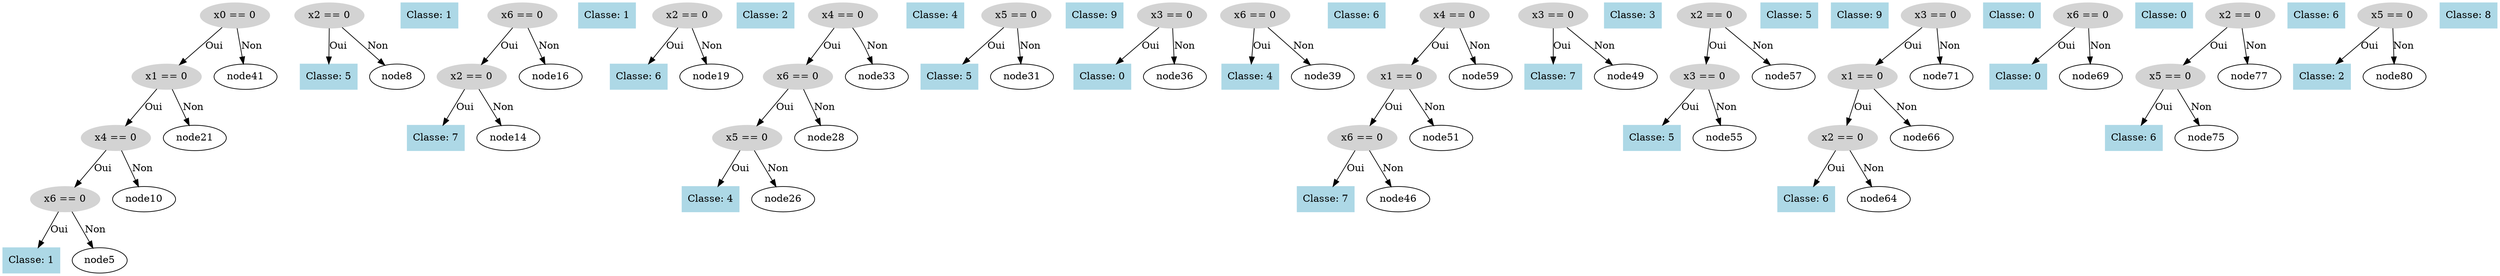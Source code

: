digraph DecisionTree {
  node0 [label="x0 == 0", shape=ellipse, style=filled, color=lightgray];
  node0 -> node1 [label="Oui"];
  node1 [label="x1 == 0", shape=ellipse, style=filled, color=lightgray];
  node1 -> node2 [label="Oui"];
  node2 [label="x4 == 0", shape=ellipse, style=filled, color=lightgray];
  node2 -> node3 [label="Oui"];
  node3 [label="x6 == 0", shape=ellipse, style=filled, color=lightgray];
  node3 -> node4 [label="Oui"];
  node4 [label="Classe: 1", shape=box, style=filled, color=lightblue];
  node3 -> node5 [label="Non"];
  node6 [label="x2 == 0", shape=ellipse, style=filled, color=lightgray];
  node6 -> node7 [label="Oui"];
  node7 [label="Classe: 5", shape=box, style=filled, color=lightblue];
  node6 -> node8 [label="Non"];
  node9 [label="Classe: 1", shape=box, style=filled, color=lightblue];
  node2 -> node10 [label="Non"];
  node11 [label="x6 == 0", shape=ellipse, style=filled, color=lightgray];
  node11 -> node12 [label="Oui"];
  node12 [label="x2 == 0", shape=ellipse, style=filled, color=lightgray];
  node12 -> node13 [label="Oui"];
  node13 [label="Classe: 7", shape=box, style=filled, color=lightblue];
  node12 -> node14 [label="Non"];
  node15 [label="Classe: 1", shape=box, style=filled, color=lightblue];
  node11 -> node16 [label="Non"];
  node17 [label="x2 == 0", shape=ellipse, style=filled, color=lightgray];
  node17 -> node18 [label="Oui"];
  node18 [label="Classe: 6", shape=box, style=filled, color=lightblue];
  node17 -> node19 [label="Non"];
  node20 [label="Classe: 2", shape=box, style=filled, color=lightblue];
  node1 -> node21 [label="Non"];
  node22 [label="x4 == 0", shape=ellipse, style=filled, color=lightgray];
  node22 -> node23 [label="Oui"];
  node23 [label="x6 == 0", shape=ellipse, style=filled, color=lightgray];
  node23 -> node24 [label="Oui"];
  node24 [label="x5 == 0", shape=ellipse, style=filled, color=lightgray];
  node24 -> node25 [label="Oui"];
  node25 [label="Classe: 4", shape=box, style=filled, color=lightblue];
  node24 -> node26 [label="Non"];
  node27 [label="Classe: 4", shape=box, style=filled, color=lightblue];
  node23 -> node28 [label="Non"];
  node29 [label="x5 == 0", shape=ellipse, style=filled, color=lightgray];
  node29 -> node30 [label="Oui"];
  node30 [label="Classe: 5", shape=box, style=filled, color=lightblue];
  node29 -> node31 [label="Non"];
  node32 [label="Classe: 9", shape=box, style=filled, color=lightblue];
  node22 -> node33 [label="Non"];
  node34 [label="x3 == 0", shape=ellipse, style=filled, color=lightgray];
  node34 -> node35 [label="Oui"];
  node35 [label="Classe: 0", shape=box, style=filled, color=lightblue];
  node34 -> node36 [label="Non"];
  node37 [label="x6 == 0", shape=ellipse, style=filled, color=lightgray];
  node37 -> node38 [label="Oui"];
  node38 [label="Classe: 4", shape=box, style=filled, color=lightblue];
  node37 -> node39 [label="Non"];
  node40 [label="Classe: 6", shape=box, style=filled, color=lightblue];
  node0 -> node41 [label="Non"];
  node42 [label="x4 == 0", shape=ellipse, style=filled, color=lightgray];
  node42 -> node43 [label="Oui"];
  node43 [label="x1 == 0", shape=ellipse, style=filled, color=lightgray];
  node43 -> node44 [label="Oui"];
  node44 [label="x6 == 0", shape=ellipse, style=filled, color=lightgray];
  node44 -> node45 [label="Oui"];
  node45 [label="Classe: 7", shape=box, style=filled, color=lightblue];
  node44 -> node46 [label="Non"];
  node47 [label="x3 == 0", shape=ellipse, style=filled, color=lightgray];
  node47 -> node48 [label="Oui"];
  node48 [label="Classe: 7", shape=box, style=filled, color=lightblue];
  node47 -> node49 [label="Non"];
  node50 [label="Classe: 3", shape=box, style=filled, color=lightblue];
  node43 -> node51 [label="Non"];
  node52 [label="x2 == 0", shape=ellipse, style=filled, color=lightgray];
  node52 -> node53 [label="Oui"];
  node53 [label="x3 == 0", shape=ellipse, style=filled, color=lightgray];
  node53 -> node54 [label="Oui"];
  node54 [label="Classe: 5", shape=box, style=filled, color=lightblue];
  node53 -> node55 [label="Non"];
  node56 [label="Classe: 5", shape=box, style=filled, color=lightblue];
  node52 -> node57 [label="Non"];
  node58 [label="Classe: 9", shape=box, style=filled, color=lightblue];
  node42 -> node59 [label="Non"];
  node60 [label="x3 == 0", shape=ellipse, style=filled, color=lightgray];
  node60 -> node61 [label="Oui"];
  node61 [label="x1 == 0", shape=ellipse, style=filled, color=lightgray];
  node61 -> node62 [label="Oui"];
  node62 [label="x2 == 0", shape=ellipse, style=filled, color=lightgray];
  node62 -> node63 [label="Oui"];
  node63 [label="Classe: 6", shape=box, style=filled, color=lightblue];
  node62 -> node64 [label="Non"];
  node65 [label="Classe: 0", shape=box, style=filled, color=lightblue];
  node61 -> node66 [label="Non"];
  node67 [label="x6 == 0", shape=ellipse, style=filled, color=lightgray];
  node67 -> node68 [label="Oui"];
  node68 [label="Classe: 0", shape=box, style=filled, color=lightblue];
  node67 -> node69 [label="Non"];
  node70 [label="Classe: 0", shape=box, style=filled, color=lightblue];
  node60 -> node71 [label="Non"];
  node72 [label="x2 == 0", shape=ellipse, style=filled, color=lightgray];
  node72 -> node73 [label="Oui"];
  node73 [label="x5 == 0", shape=ellipse, style=filled, color=lightgray];
  node73 -> node74 [label="Oui"];
  node74 [label="Classe: 6", shape=box, style=filled, color=lightblue];
  node73 -> node75 [label="Non"];
  node76 [label="Classe: 6", shape=box, style=filled, color=lightblue];
  node72 -> node77 [label="Non"];
  node78 [label="x5 == 0", shape=ellipse, style=filled, color=lightgray];
  node78 -> node79 [label="Oui"];
  node79 [label="Classe: 2", shape=box, style=filled, color=lightblue];
  node78 -> node80 [label="Non"];
  node81 [label="Classe: 8", shape=box, style=filled, color=lightblue];
}
